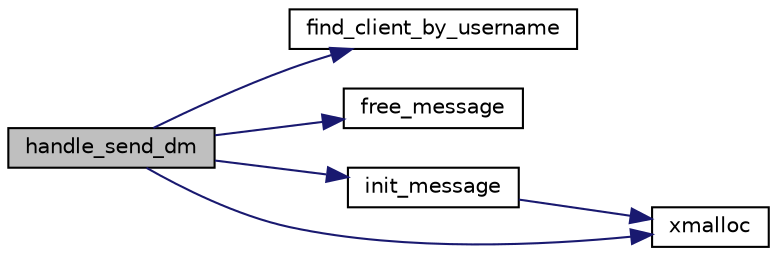 digraph "handle_send_dm"
{
 // LATEX_PDF_SIZE
  edge [fontname="Helvetica",fontsize="10",labelfontname="Helvetica",labelfontsize="10"];
  node [fontname="Helvetica",fontsize="10",shape=record];
  rankdir="LR";
  Node1 [label="handle_send_dm",height=0.2,width=0.4,color="black", fillcolor="grey75", style="filled", fontcolor="black",tooltip=" "];
  Node1 -> Node2 [color="midnightblue",fontsize="10",style="solid",fontname="Helvetica"];
  Node2 [label="find_client_by_username",height=0.2,width=0.4,color="black", fillcolor="white", style="filled",URL="$client_8h.html#a40b84df1d2f32d0fc1ef9bfbf5861887",tooltip="Find the first client who match the username."];
  Node1 -> Node3 [color="midnightblue",fontsize="10",style="solid",fontname="Helvetica"];
  Node3 [label="free_message",height=0.2,width=0.4,color="black", fillcolor="white", style="filled",URL="$message_8h.html#aafafca753919c7d770812f5c47b5fe7f",tooltip="Free the memory allocated by a struct message."];
  Node1 -> Node4 [color="midnightblue",fontsize="10",style="solid",fontname="Helvetica"];
  Node4 [label="init_message",height=0.2,width=0.4,color="black", fillcolor="white", style="filled",URL="$message_8h.html#a2949ade165d1040b2cb63f5d680f9914",tooltip="Initializes a struct message with the param status code affected."];
  Node4 -> Node5 [color="midnightblue",fontsize="10",style="solid",fontname="Helvetica"];
  Node5 [label="xmalloc",height=0.2,width=0.4,color="black", fillcolor="white", style="filled",URL="$epoll__server_2utils_2xalloc_8c.html#a42ccfa6fc49cc4ce90cc44cd05052490",tooltip="Malloc wrapper that exit on failure."];
  Node1 -> Node5 [color="midnightblue",fontsize="10",style="solid",fontname="Helvetica"];
}
